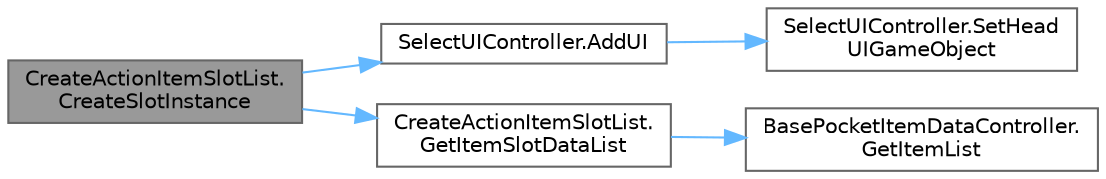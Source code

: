 digraph "CreateActionItemSlotList.CreateSlotInstance"
{
 // LATEX_PDF_SIZE
  bgcolor="transparent";
  edge [fontname=Helvetica,fontsize=10,labelfontname=Helvetica,labelfontsize=10];
  node [fontname=Helvetica,fontsize=10,shape=box,height=0.2,width=0.4];
  rankdir="LR";
  Node1 [id="Node000001",label="CreateActionItemSlotList.\lCreateSlotInstance",height=0.2,width=0.4,color="gray40", fillcolor="grey60", style="filled", fontcolor="black",tooltip=" "];
  Node1 -> Node2 [id="edge5_Node000001_Node000002",color="steelblue1",style="solid",tooltip=" "];
  Node2 [id="Node000002",label="SelectUIController.AddUI",height=0.2,width=0.4,color="grey40", fillcolor="white", style="filled",URL="$class_select_u_i_controller.html#a674903ff70dfe677e3a27d9ebabe2fdd",tooltip="スロットリストに引数リストを追加する"];
  Node2 -> Node3 [id="edge6_Node000002_Node000003",color="steelblue1",style="solid",tooltip=" "];
  Node3 [id="Node000003",label="SelectUIController.SetHead\lUIGameObject",height=0.2,width=0.4,color="grey40", fillcolor="white", style="filled",URL="$class_select_u_i_controller.html#a184fef57f010ec540df0384faaba8f1a",tooltip=" "];
  Node1 -> Node4 [id="edge7_Node000001_Node000004",color="steelblue1",style="solid",tooltip=" "];
  Node4 [id="Node000004",label="CreateActionItemSlotList.\lGetItemSlotDataList",height=0.2,width=0.4,color="grey40", fillcolor="white", style="filled",URL="$class_create_action_item_slot_list.html#a6fc3914ae52aaa785755ad40aa29139b",tooltip=" "];
  Node4 -> Node5 [id="edge8_Node000004_Node000005",color="steelblue1",style="solid",tooltip=" "];
  Node5 [id="Node000005",label="BasePocketItemDataController.\lGetItemList",height=0.2,width=0.4,color="grey40", fillcolor="white", style="filled",URL="$class_base_pocket_item_data_controller.html#a20aab7d3701a55455e2834a7eff7245c",tooltip=" "];
}
